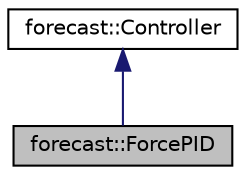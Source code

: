 digraph "forecast::ForcePID"
{
 // LATEX_PDF_SIZE
  edge [fontname="Helvetica",fontsize="10",labelfontname="Helvetica",labelfontsize="10"];
  node [fontname="Helvetica",fontsize="10",shape=record];
  Node1 [label="forecast::ForcePID",height=0.2,width=0.4,color="black", fillcolor="grey75", style="filled", fontcolor="black",tooltip="ForcePID control class."];
  Node2 -> Node1 [dir="back",color="midnightblue",fontsize="10",style="solid",fontname="Helvetica"];
  Node2 [label="forecast::Controller",height=0.2,width=0.4,color="black", fillcolor="white", style="filled",URL="$classforecast_1_1_controller.html",tooltip=" "];
}
